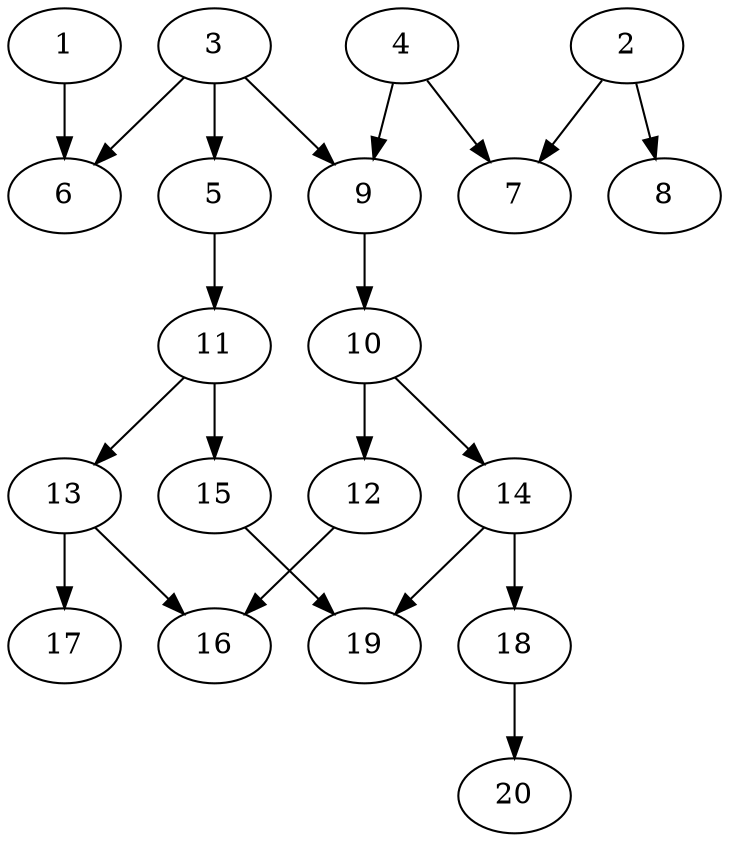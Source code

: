 // DAG automatically generated by daggen at Sat Jul 27 15:37:47 2019
// ./daggen --dot -n 20 --ccr 0.4 --fat 0.5 --regular 0.5 --density 0.4 --mindata 5242880 --maxdata 52428800 
digraph G {
  1 [size="38924800", alpha="0.11", expect_size="15569920"] 
  1 -> 6 [size ="15569920"]
  2 [size="64020480", alpha="0.03", expect_size="25608192"] 
  2 -> 7 [size ="25608192"]
  2 -> 8 [size ="25608192"]
  3 [size="118917120", alpha="0.05", expect_size="47566848"] 
  3 -> 5 [size ="47566848"]
  3 -> 6 [size ="47566848"]
  3 -> 9 [size ="47566848"]
  4 [size="22072320", alpha="0.19", expect_size="8828928"] 
  4 -> 7 [size ="8828928"]
  4 -> 9 [size ="8828928"]
  5 [size="33666560", alpha="0.09", expect_size="13466624"] 
  5 -> 11 [size ="13466624"]
  6 [size="72192000", alpha="0.09", expect_size="28876800"] 
  7 [size="92490240", alpha="0.14", expect_size="36996096"] 
  8 [size="108326400", alpha="0.04", expect_size="43330560"] 
  9 [size="87792640", alpha="0.19", expect_size="35117056"] 
  9 -> 10 [size ="35117056"]
  10 [size="97341440", alpha="0.13", expect_size="38936576"] 
  10 -> 12 [size ="38936576"]
  10 -> 14 [size ="38936576"]
  11 [size="68288000", alpha="0.16", expect_size="27315200"] 
  11 -> 13 [size ="27315200"]
  11 -> 15 [size ="27315200"]
  12 [size="17907200", alpha="0.15", expect_size="7162880"] 
  12 -> 16 [size ="7162880"]
  13 [size="36262400", alpha="0.14", expect_size="14504960"] 
  13 -> 16 [size ="14504960"]
  13 -> 17 [size ="14504960"]
  14 [size="63513600", alpha="0.12", expect_size="25405440"] 
  14 -> 18 [size ="25405440"]
  14 -> 19 [size ="25405440"]
  15 [size="55098880", alpha="0.03", expect_size="22039552"] 
  15 -> 19 [size ="22039552"]
  16 [size="106762240", alpha="0.00", expect_size="42704896"] 
  17 [size="41815040", alpha="0.17", expect_size="16726016"] 
  18 [size="125519360", alpha="0.06", expect_size="50207744"] 
  18 -> 20 [size ="50207744"]
  19 [size="30259200", alpha="0.10", expect_size="12103680"] 
  20 [size="25333760", alpha="0.07", expect_size="10133504"] 
}
